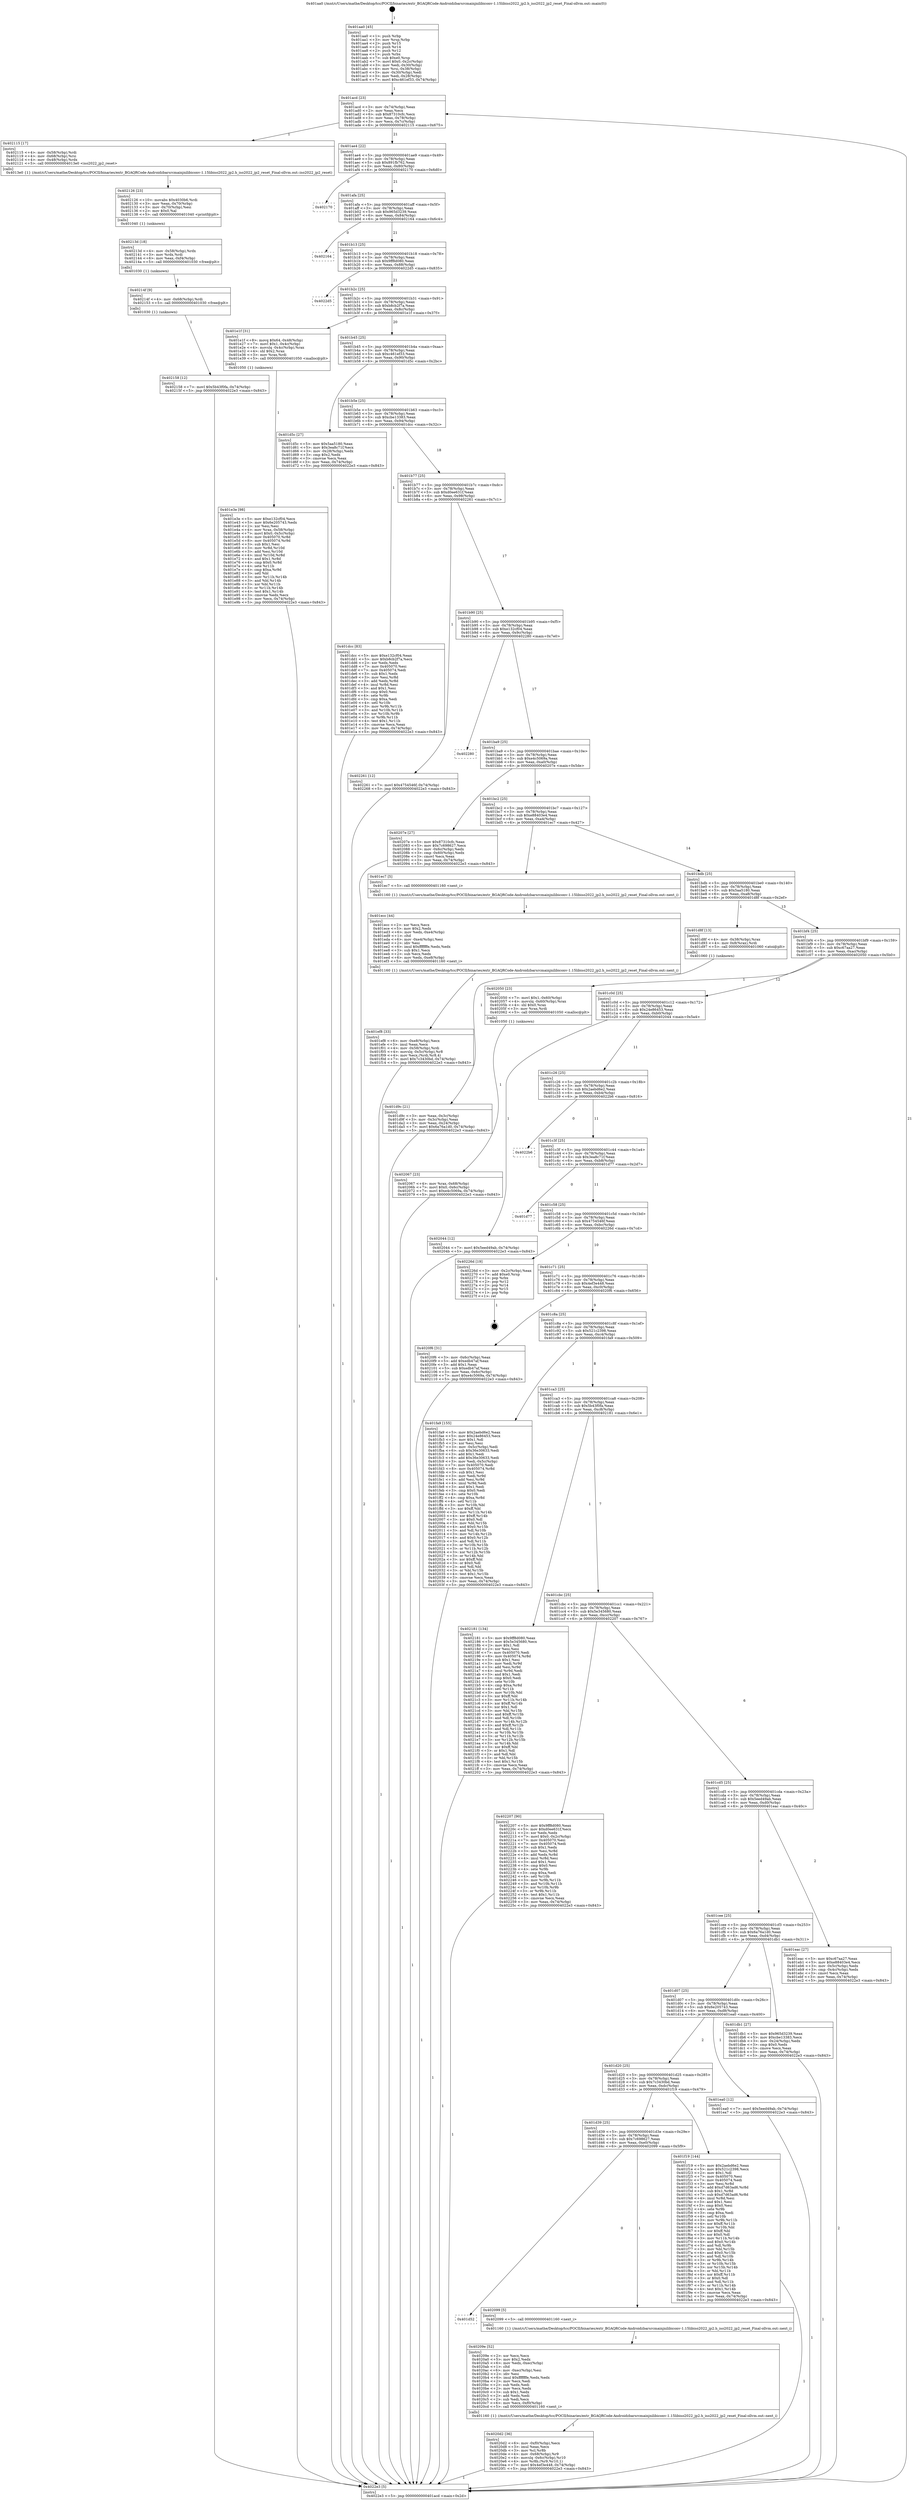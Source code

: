 digraph "0x401aa0" {
  label = "0x401aa0 (/mnt/c/Users/mathe/Desktop/tcc/POCII/binaries/extr_BGAQRCode-Androidzbarsrcmainjnilibiconv-1.15libiso2022_jp2.h_iso2022_jp2_reset_Final-ollvm.out::main(0))"
  labelloc = "t"
  node[shape=record]

  Entry [label="",width=0.3,height=0.3,shape=circle,fillcolor=black,style=filled]
  "0x401acd" [label="{
     0x401acd [23]\l
     | [instrs]\l
     &nbsp;&nbsp;0x401acd \<+3\>: mov -0x74(%rbp),%eax\l
     &nbsp;&nbsp;0x401ad0 \<+2\>: mov %eax,%ecx\l
     &nbsp;&nbsp;0x401ad2 \<+6\>: sub $0x87310cfc,%ecx\l
     &nbsp;&nbsp;0x401ad8 \<+3\>: mov %eax,-0x78(%rbp)\l
     &nbsp;&nbsp;0x401adb \<+3\>: mov %ecx,-0x7c(%rbp)\l
     &nbsp;&nbsp;0x401ade \<+6\>: je 0000000000402115 \<main+0x675\>\l
  }"]
  "0x402115" [label="{
     0x402115 [17]\l
     | [instrs]\l
     &nbsp;&nbsp;0x402115 \<+4\>: mov -0x58(%rbp),%rdi\l
     &nbsp;&nbsp;0x402119 \<+4\>: mov -0x68(%rbp),%rsi\l
     &nbsp;&nbsp;0x40211d \<+4\>: mov -0x48(%rbp),%rdx\l
     &nbsp;&nbsp;0x402121 \<+5\>: call 00000000004013e0 \<iso2022_jp2_reset\>\l
     | [calls]\l
     &nbsp;&nbsp;0x4013e0 \{1\} (/mnt/c/Users/mathe/Desktop/tcc/POCII/binaries/extr_BGAQRCode-Androidzbarsrcmainjnilibiconv-1.15libiso2022_jp2.h_iso2022_jp2_reset_Final-ollvm.out::iso2022_jp2_reset)\l
  }"]
  "0x401ae4" [label="{
     0x401ae4 [22]\l
     | [instrs]\l
     &nbsp;&nbsp;0x401ae4 \<+5\>: jmp 0000000000401ae9 \<main+0x49\>\l
     &nbsp;&nbsp;0x401ae9 \<+3\>: mov -0x78(%rbp),%eax\l
     &nbsp;&nbsp;0x401aec \<+5\>: sub $0x891fb762,%eax\l
     &nbsp;&nbsp;0x401af1 \<+3\>: mov %eax,-0x80(%rbp)\l
     &nbsp;&nbsp;0x401af4 \<+6\>: je 0000000000402170 \<main+0x6d0\>\l
  }"]
  Exit [label="",width=0.3,height=0.3,shape=circle,fillcolor=black,style=filled,peripheries=2]
  "0x402170" [label="{
     0x402170\l
  }", style=dashed]
  "0x401afa" [label="{
     0x401afa [25]\l
     | [instrs]\l
     &nbsp;&nbsp;0x401afa \<+5\>: jmp 0000000000401aff \<main+0x5f\>\l
     &nbsp;&nbsp;0x401aff \<+3\>: mov -0x78(%rbp),%eax\l
     &nbsp;&nbsp;0x401b02 \<+5\>: sub $0x965d3239,%eax\l
     &nbsp;&nbsp;0x401b07 \<+6\>: mov %eax,-0x84(%rbp)\l
     &nbsp;&nbsp;0x401b0d \<+6\>: je 0000000000402164 \<main+0x6c4\>\l
  }"]
  "0x402158" [label="{
     0x402158 [12]\l
     | [instrs]\l
     &nbsp;&nbsp;0x402158 \<+7\>: movl $0x5b43f0fa,-0x74(%rbp)\l
     &nbsp;&nbsp;0x40215f \<+5\>: jmp 00000000004022e3 \<main+0x843\>\l
  }"]
  "0x402164" [label="{
     0x402164\l
  }", style=dashed]
  "0x401b13" [label="{
     0x401b13 [25]\l
     | [instrs]\l
     &nbsp;&nbsp;0x401b13 \<+5\>: jmp 0000000000401b18 \<main+0x78\>\l
     &nbsp;&nbsp;0x401b18 \<+3\>: mov -0x78(%rbp),%eax\l
     &nbsp;&nbsp;0x401b1b \<+5\>: sub $0x9ff8d080,%eax\l
     &nbsp;&nbsp;0x401b20 \<+6\>: mov %eax,-0x88(%rbp)\l
     &nbsp;&nbsp;0x401b26 \<+6\>: je 00000000004022d5 \<main+0x835\>\l
  }"]
  "0x40214f" [label="{
     0x40214f [9]\l
     | [instrs]\l
     &nbsp;&nbsp;0x40214f \<+4\>: mov -0x68(%rbp),%rdi\l
     &nbsp;&nbsp;0x402153 \<+5\>: call 0000000000401030 \<free@plt\>\l
     | [calls]\l
     &nbsp;&nbsp;0x401030 \{1\} (unknown)\l
  }"]
  "0x4022d5" [label="{
     0x4022d5\l
  }", style=dashed]
  "0x401b2c" [label="{
     0x401b2c [25]\l
     | [instrs]\l
     &nbsp;&nbsp;0x401b2c \<+5\>: jmp 0000000000401b31 \<main+0x91\>\l
     &nbsp;&nbsp;0x401b31 \<+3\>: mov -0x78(%rbp),%eax\l
     &nbsp;&nbsp;0x401b34 \<+5\>: sub $0xb8cb2f7a,%eax\l
     &nbsp;&nbsp;0x401b39 \<+6\>: mov %eax,-0x8c(%rbp)\l
     &nbsp;&nbsp;0x401b3f \<+6\>: je 0000000000401e1f \<main+0x37f\>\l
  }"]
  "0x40213d" [label="{
     0x40213d [18]\l
     | [instrs]\l
     &nbsp;&nbsp;0x40213d \<+4\>: mov -0x58(%rbp),%rdx\l
     &nbsp;&nbsp;0x402141 \<+3\>: mov %rdx,%rdi\l
     &nbsp;&nbsp;0x402144 \<+6\>: mov %eax,-0xf4(%rbp)\l
     &nbsp;&nbsp;0x40214a \<+5\>: call 0000000000401030 \<free@plt\>\l
     | [calls]\l
     &nbsp;&nbsp;0x401030 \{1\} (unknown)\l
  }"]
  "0x401e1f" [label="{
     0x401e1f [31]\l
     | [instrs]\l
     &nbsp;&nbsp;0x401e1f \<+8\>: movq $0x64,-0x48(%rbp)\l
     &nbsp;&nbsp;0x401e27 \<+7\>: movl $0x1,-0x4c(%rbp)\l
     &nbsp;&nbsp;0x401e2e \<+4\>: movslq -0x4c(%rbp),%rax\l
     &nbsp;&nbsp;0x401e32 \<+4\>: shl $0x2,%rax\l
     &nbsp;&nbsp;0x401e36 \<+3\>: mov %rax,%rdi\l
     &nbsp;&nbsp;0x401e39 \<+5\>: call 0000000000401050 \<malloc@plt\>\l
     | [calls]\l
     &nbsp;&nbsp;0x401050 \{1\} (unknown)\l
  }"]
  "0x401b45" [label="{
     0x401b45 [25]\l
     | [instrs]\l
     &nbsp;&nbsp;0x401b45 \<+5\>: jmp 0000000000401b4a \<main+0xaa\>\l
     &nbsp;&nbsp;0x401b4a \<+3\>: mov -0x78(%rbp),%eax\l
     &nbsp;&nbsp;0x401b4d \<+5\>: sub $0xc461ef33,%eax\l
     &nbsp;&nbsp;0x401b52 \<+6\>: mov %eax,-0x90(%rbp)\l
     &nbsp;&nbsp;0x401b58 \<+6\>: je 0000000000401d5c \<main+0x2bc\>\l
  }"]
  "0x402126" [label="{
     0x402126 [23]\l
     | [instrs]\l
     &nbsp;&nbsp;0x402126 \<+10\>: movabs $0x4030b6,%rdi\l
     &nbsp;&nbsp;0x402130 \<+3\>: mov %eax,-0x70(%rbp)\l
     &nbsp;&nbsp;0x402133 \<+3\>: mov -0x70(%rbp),%esi\l
     &nbsp;&nbsp;0x402136 \<+2\>: mov $0x0,%al\l
     &nbsp;&nbsp;0x402138 \<+5\>: call 0000000000401040 \<printf@plt\>\l
     | [calls]\l
     &nbsp;&nbsp;0x401040 \{1\} (unknown)\l
  }"]
  "0x401d5c" [label="{
     0x401d5c [27]\l
     | [instrs]\l
     &nbsp;&nbsp;0x401d5c \<+5\>: mov $0x5aa5180,%eax\l
     &nbsp;&nbsp;0x401d61 \<+5\>: mov $0x3ea8c71f,%ecx\l
     &nbsp;&nbsp;0x401d66 \<+3\>: mov -0x28(%rbp),%edx\l
     &nbsp;&nbsp;0x401d69 \<+3\>: cmp $0x2,%edx\l
     &nbsp;&nbsp;0x401d6c \<+3\>: cmovne %ecx,%eax\l
     &nbsp;&nbsp;0x401d6f \<+3\>: mov %eax,-0x74(%rbp)\l
     &nbsp;&nbsp;0x401d72 \<+5\>: jmp 00000000004022e3 \<main+0x843\>\l
  }"]
  "0x401b5e" [label="{
     0x401b5e [25]\l
     | [instrs]\l
     &nbsp;&nbsp;0x401b5e \<+5\>: jmp 0000000000401b63 \<main+0xc3\>\l
     &nbsp;&nbsp;0x401b63 \<+3\>: mov -0x78(%rbp),%eax\l
     &nbsp;&nbsp;0x401b66 \<+5\>: sub $0xcbe13383,%eax\l
     &nbsp;&nbsp;0x401b6b \<+6\>: mov %eax,-0x94(%rbp)\l
     &nbsp;&nbsp;0x401b71 \<+6\>: je 0000000000401dcc \<main+0x32c\>\l
  }"]
  "0x4022e3" [label="{
     0x4022e3 [5]\l
     | [instrs]\l
     &nbsp;&nbsp;0x4022e3 \<+5\>: jmp 0000000000401acd \<main+0x2d\>\l
  }"]
  "0x401aa0" [label="{
     0x401aa0 [45]\l
     | [instrs]\l
     &nbsp;&nbsp;0x401aa0 \<+1\>: push %rbp\l
     &nbsp;&nbsp;0x401aa1 \<+3\>: mov %rsp,%rbp\l
     &nbsp;&nbsp;0x401aa4 \<+2\>: push %r15\l
     &nbsp;&nbsp;0x401aa6 \<+2\>: push %r14\l
     &nbsp;&nbsp;0x401aa8 \<+2\>: push %r12\l
     &nbsp;&nbsp;0x401aaa \<+1\>: push %rbx\l
     &nbsp;&nbsp;0x401aab \<+7\>: sub $0xe0,%rsp\l
     &nbsp;&nbsp;0x401ab2 \<+7\>: movl $0x0,-0x2c(%rbp)\l
     &nbsp;&nbsp;0x401ab9 \<+3\>: mov %edi,-0x30(%rbp)\l
     &nbsp;&nbsp;0x401abc \<+4\>: mov %rsi,-0x38(%rbp)\l
     &nbsp;&nbsp;0x401ac0 \<+3\>: mov -0x30(%rbp),%edi\l
     &nbsp;&nbsp;0x401ac3 \<+3\>: mov %edi,-0x28(%rbp)\l
     &nbsp;&nbsp;0x401ac6 \<+7\>: movl $0xc461ef33,-0x74(%rbp)\l
  }"]
  "0x4020d2" [label="{
     0x4020d2 [36]\l
     | [instrs]\l
     &nbsp;&nbsp;0x4020d2 \<+6\>: mov -0xf0(%rbp),%ecx\l
     &nbsp;&nbsp;0x4020d8 \<+3\>: imul %eax,%ecx\l
     &nbsp;&nbsp;0x4020db \<+3\>: mov %cl,%r8b\l
     &nbsp;&nbsp;0x4020de \<+4\>: mov -0x68(%rbp),%r9\l
     &nbsp;&nbsp;0x4020e2 \<+4\>: movslq -0x6c(%rbp),%r10\l
     &nbsp;&nbsp;0x4020e6 \<+4\>: mov %r8b,(%r9,%r10,1)\l
     &nbsp;&nbsp;0x4020ea \<+7\>: movl $0x4ef3e448,-0x74(%rbp)\l
     &nbsp;&nbsp;0x4020f1 \<+5\>: jmp 00000000004022e3 \<main+0x843\>\l
  }"]
  "0x401dcc" [label="{
     0x401dcc [83]\l
     | [instrs]\l
     &nbsp;&nbsp;0x401dcc \<+5\>: mov $0xe132cf04,%eax\l
     &nbsp;&nbsp;0x401dd1 \<+5\>: mov $0xb8cb2f7a,%ecx\l
     &nbsp;&nbsp;0x401dd6 \<+2\>: xor %edx,%edx\l
     &nbsp;&nbsp;0x401dd8 \<+7\>: mov 0x405070,%esi\l
     &nbsp;&nbsp;0x401ddf \<+7\>: mov 0x405074,%edi\l
     &nbsp;&nbsp;0x401de6 \<+3\>: sub $0x1,%edx\l
     &nbsp;&nbsp;0x401de9 \<+3\>: mov %esi,%r8d\l
     &nbsp;&nbsp;0x401dec \<+3\>: add %edx,%r8d\l
     &nbsp;&nbsp;0x401def \<+4\>: imul %r8d,%esi\l
     &nbsp;&nbsp;0x401df3 \<+3\>: and $0x1,%esi\l
     &nbsp;&nbsp;0x401df6 \<+3\>: cmp $0x0,%esi\l
     &nbsp;&nbsp;0x401df9 \<+4\>: sete %r9b\l
     &nbsp;&nbsp;0x401dfd \<+3\>: cmp $0xa,%edi\l
     &nbsp;&nbsp;0x401e00 \<+4\>: setl %r10b\l
     &nbsp;&nbsp;0x401e04 \<+3\>: mov %r9b,%r11b\l
     &nbsp;&nbsp;0x401e07 \<+3\>: and %r10b,%r11b\l
     &nbsp;&nbsp;0x401e0a \<+3\>: xor %r10b,%r9b\l
     &nbsp;&nbsp;0x401e0d \<+3\>: or %r9b,%r11b\l
     &nbsp;&nbsp;0x401e10 \<+4\>: test $0x1,%r11b\l
     &nbsp;&nbsp;0x401e14 \<+3\>: cmovne %ecx,%eax\l
     &nbsp;&nbsp;0x401e17 \<+3\>: mov %eax,-0x74(%rbp)\l
     &nbsp;&nbsp;0x401e1a \<+5\>: jmp 00000000004022e3 \<main+0x843\>\l
  }"]
  "0x401b77" [label="{
     0x401b77 [25]\l
     | [instrs]\l
     &nbsp;&nbsp;0x401b77 \<+5\>: jmp 0000000000401b7c \<main+0xdc\>\l
     &nbsp;&nbsp;0x401b7c \<+3\>: mov -0x78(%rbp),%eax\l
     &nbsp;&nbsp;0x401b7f \<+5\>: sub $0xd0ee631f,%eax\l
     &nbsp;&nbsp;0x401b84 \<+6\>: mov %eax,-0x98(%rbp)\l
     &nbsp;&nbsp;0x401b8a \<+6\>: je 0000000000402261 \<main+0x7c1\>\l
  }"]
  "0x40209e" [label="{
     0x40209e [52]\l
     | [instrs]\l
     &nbsp;&nbsp;0x40209e \<+2\>: xor %ecx,%ecx\l
     &nbsp;&nbsp;0x4020a0 \<+5\>: mov $0x2,%edx\l
     &nbsp;&nbsp;0x4020a5 \<+6\>: mov %edx,-0xec(%rbp)\l
     &nbsp;&nbsp;0x4020ab \<+1\>: cltd\l
     &nbsp;&nbsp;0x4020ac \<+6\>: mov -0xec(%rbp),%esi\l
     &nbsp;&nbsp;0x4020b2 \<+2\>: idiv %esi\l
     &nbsp;&nbsp;0x4020b4 \<+6\>: imul $0xfffffffe,%edx,%edx\l
     &nbsp;&nbsp;0x4020ba \<+2\>: mov %ecx,%edi\l
     &nbsp;&nbsp;0x4020bc \<+2\>: sub %edx,%edi\l
     &nbsp;&nbsp;0x4020be \<+2\>: mov %ecx,%edx\l
     &nbsp;&nbsp;0x4020c0 \<+3\>: sub $0x1,%edx\l
     &nbsp;&nbsp;0x4020c3 \<+2\>: add %edx,%edi\l
     &nbsp;&nbsp;0x4020c5 \<+2\>: sub %edi,%ecx\l
     &nbsp;&nbsp;0x4020c7 \<+6\>: mov %ecx,-0xf0(%rbp)\l
     &nbsp;&nbsp;0x4020cd \<+5\>: call 0000000000401160 \<next_i\>\l
     | [calls]\l
     &nbsp;&nbsp;0x401160 \{1\} (/mnt/c/Users/mathe/Desktop/tcc/POCII/binaries/extr_BGAQRCode-Androidzbarsrcmainjnilibiconv-1.15libiso2022_jp2.h_iso2022_jp2_reset_Final-ollvm.out::next_i)\l
  }"]
  "0x402261" [label="{
     0x402261 [12]\l
     | [instrs]\l
     &nbsp;&nbsp;0x402261 \<+7\>: movl $0x4754546f,-0x74(%rbp)\l
     &nbsp;&nbsp;0x402268 \<+5\>: jmp 00000000004022e3 \<main+0x843\>\l
  }"]
  "0x401b90" [label="{
     0x401b90 [25]\l
     | [instrs]\l
     &nbsp;&nbsp;0x401b90 \<+5\>: jmp 0000000000401b95 \<main+0xf5\>\l
     &nbsp;&nbsp;0x401b95 \<+3\>: mov -0x78(%rbp),%eax\l
     &nbsp;&nbsp;0x401b98 \<+5\>: sub $0xe132cf04,%eax\l
     &nbsp;&nbsp;0x401b9d \<+6\>: mov %eax,-0x9c(%rbp)\l
     &nbsp;&nbsp;0x401ba3 \<+6\>: je 0000000000402280 \<main+0x7e0\>\l
  }"]
  "0x401d52" [label="{
     0x401d52\l
  }", style=dashed]
  "0x402280" [label="{
     0x402280\l
  }", style=dashed]
  "0x401ba9" [label="{
     0x401ba9 [25]\l
     | [instrs]\l
     &nbsp;&nbsp;0x401ba9 \<+5\>: jmp 0000000000401bae \<main+0x10e\>\l
     &nbsp;&nbsp;0x401bae \<+3\>: mov -0x78(%rbp),%eax\l
     &nbsp;&nbsp;0x401bb1 \<+5\>: sub $0xe4c5069a,%eax\l
     &nbsp;&nbsp;0x401bb6 \<+6\>: mov %eax,-0xa0(%rbp)\l
     &nbsp;&nbsp;0x401bbc \<+6\>: je 000000000040207e \<main+0x5de\>\l
  }"]
  "0x402099" [label="{
     0x402099 [5]\l
     | [instrs]\l
     &nbsp;&nbsp;0x402099 \<+5\>: call 0000000000401160 \<next_i\>\l
     | [calls]\l
     &nbsp;&nbsp;0x401160 \{1\} (/mnt/c/Users/mathe/Desktop/tcc/POCII/binaries/extr_BGAQRCode-Androidzbarsrcmainjnilibiconv-1.15libiso2022_jp2.h_iso2022_jp2_reset_Final-ollvm.out::next_i)\l
  }"]
  "0x40207e" [label="{
     0x40207e [27]\l
     | [instrs]\l
     &nbsp;&nbsp;0x40207e \<+5\>: mov $0x87310cfc,%eax\l
     &nbsp;&nbsp;0x402083 \<+5\>: mov $0x7c698627,%ecx\l
     &nbsp;&nbsp;0x402088 \<+3\>: mov -0x6c(%rbp),%edx\l
     &nbsp;&nbsp;0x40208b \<+3\>: cmp -0x60(%rbp),%edx\l
     &nbsp;&nbsp;0x40208e \<+3\>: cmovl %ecx,%eax\l
     &nbsp;&nbsp;0x402091 \<+3\>: mov %eax,-0x74(%rbp)\l
     &nbsp;&nbsp;0x402094 \<+5\>: jmp 00000000004022e3 \<main+0x843\>\l
  }"]
  "0x401bc2" [label="{
     0x401bc2 [25]\l
     | [instrs]\l
     &nbsp;&nbsp;0x401bc2 \<+5\>: jmp 0000000000401bc7 \<main+0x127\>\l
     &nbsp;&nbsp;0x401bc7 \<+3\>: mov -0x78(%rbp),%eax\l
     &nbsp;&nbsp;0x401bca \<+5\>: sub $0xe88403e4,%eax\l
     &nbsp;&nbsp;0x401bcf \<+6\>: mov %eax,-0xa4(%rbp)\l
     &nbsp;&nbsp;0x401bd5 \<+6\>: je 0000000000401ec7 \<main+0x427\>\l
  }"]
  "0x402067" [label="{
     0x402067 [23]\l
     | [instrs]\l
     &nbsp;&nbsp;0x402067 \<+4\>: mov %rax,-0x68(%rbp)\l
     &nbsp;&nbsp;0x40206b \<+7\>: movl $0x0,-0x6c(%rbp)\l
     &nbsp;&nbsp;0x402072 \<+7\>: movl $0xe4c5069a,-0x74(%rbp)\l
     &nbsp;&nbsp;0x402079 \<+5\>: jmp 00000000004022e3 \<main+0x843\>\l
  }"]
  "0x401ec7" [label="{
     0x401ec7 [5]\l
     | [instrs]\l
     &nbsp;&nbsp;0x401ec7 \<+5\>: call 0000000000401160 \<next_i\>\l
     | [calls]\l
     &nbsp;&nbsp;0x401160 \{1\} (/mnt/c/Users/mathe/Desktop/tcc/POCII/binaries/extr_BGAQRCode-Androidzbarsrcmainjnilibiconv-1.15libiso2022_jp2.h_iso2022_jp2_reset_Final-ollvm.out::next_i)\l
  }"]
  "0x401bdb" [label="{
     0x401bdb [25]\l
     | [instrs]\l
     &nbsp;&nbsp;0x401bdb \<+5\>: jmp 0000000000401be0 \<main+0x140\>\l
     &nbsp;&nbsp;0x401be0 \<+3\>: mov -0x78(%rbp),%eax\l
     &nbsp;&nbsp;0x401be3 \<+5\>: sub $0x5aa5180,%eax\l
     &nbsp;&nbsp;0x401be8 \<+6\>: mov %eax,-0xa8(%rbp)\l
     &nbsp;&nbsp;0x401bee \<+6\>: je 0000000000401d8f \<main+0x2ef\>\l
  }"]
  "0x401d39" [label="{
     0x401d39 [25]\l
     | [instrs]\l
     &nbsp;&nbsp;0x401d39 \<+5\>: jmp 0000000000401d3e \<main+0x29e\>\l
     &nbsp;&nbsp;0x401d3e \<+3\>: mov -0x78(%rbp),%eax\l
     &nbsp;&nbsp;0x401d41 \<+5\>: sub $0x7c698627,%eax\l
     &nbsp;&nbsp;0x401d46 \<+6\>: mov %eax,-0xe0(%rbp)\l
     &nbsp;&nbsp;0x401d4c \<+6\>: je 0000000000402099 \<main+0x5f9\>\l
  }"]
  "0x401d8f" [label="{
     0x401d8f [13]\l
     | [instrs]\l
     &nbsp;&nbsp;0x401d8f \<+4\>: mov -0x38(%rbp),%rax\l
     &nbsp;&nbsp;0x401d93 \<+4\>: mov 0x8(%rax),%rdi\l
     &nbsp;&nbsp;0x401d97 \<+5\>: call 0000000000401060 \<atoi@plt\>\l
     | [calls]\l
     &nbsp;&nbsp;0x401060 \{1\} (unknown)\l
  }"]
  "0x401bf4" [label="{
     0x401bf4 [25]\l
     | [instrs]\l
     &nbsp;&nbsp;0x401bf4 \<+5\>: jmp 0000000000401bf9 \<main+0x159\>\l
     &nbsp;&nbsp;0x401bf9 \<+3\>: mov -0x78(%rbp),%eax\l
     &nbsp;&nbsp;0x401bfc \<+5\>: sub $0xc67aa27,%eax\l
     &nbsp;&nbsp;0x401c01 \<+6\>: mov %eax,-0xac(%rbp)\l
     &nbsp;&nbsp;0x401c07 \<+6\>: je 0000000000402050 \<main+0x5b0\>\l
  }"]
  "0x401d9c" [label="{
     0x401d9c [21]\l
     | [instrs]\l
     &nbsp;&nbsp;0x401d9c \<+3\>: mov %eax,-0x3c(%rbp)\l
     &nbsp;&nbsp;0x401d9f \<+3\>: mov -0x3c(%rbp),%eax\l
     &nbsp;&nbsp;0x401da2 \<+3\>: mov %eax,-0x24(%rbp)\l
     &nbsp;&nbsp;0x401da5 \<+7\>: movl $0x6a76a1d0,-0x74(%rbp)\l
     &nbsp;&nbsp;0x401dac \<+5\>: jmp 00000000004022e3 \<main+0x843\>\l
  }"]
  "0x401f19" [label="{
     0x401f19 [144]\l
     | [instrs]\l
     &nbsp;&nbsp;0x401f19 \<+5\>: mov $0x2aebd6e2,%eax\l
     &nbsp;&nbsp;0x401f1e \<+5\>: mov $0x521c2398,%ecx\l
     &nbsp;&nbsp;0x401f23 \<+2\>: mov $0x1,%dl\l
     &nbsp;&nbsp;0x401f25 \<+7\>: mov 0x405070,%esi\l
     &nbsp;&nbsp;0x401f2c \<+7\>: mov 0x405074,%edi\l
     &nbsp;&nbsp;0x401f33 \<+3\>: mov %esi,%r8d\l
     &nbsp;&nbsp;0x401f36 \<+7\>: add $0xd7d63ad6,%r8d\l
     &nbsp;&nbsp;0x401f3d \<+4\>: sub $0x1,%r8d\l
     &nbsp;&nbsp;0x401f41 \<+7\>: sub $0xd7d63ad6,%r8d\l
     &nbsp;&nbsp;0x401f48 \<+4\>: imul %r8d,%esi\l
     &nbsp;&nbsp;0x401f4c \<+3\>: and $0x1,%esi\l
     &nbsp;&nbsp;0x401f4f \<+3\>: cmp $0x0,%esi\l
     &nbsp;&nbsp;0x401f52 \<+4\>: sete %r9b\l
     &nbsp;&nbsp;0x401f56 \<+3\>: cmp $0xa,%edi\l
     &nbsp;&nbsp;0x401f59 \<+4\>: setl %r10b\l
     &nbsp;&nbsp;0x401f5d \<+3\>: mov %r9b,%r11b\l
     &nbsp;&nbsp;0x401f60 \<+4\>: xor $0xff,%r11b\l
     &nbsp;&nbsp;0x401f64 \<+3\>: mov %r10b,%bl\l
     &nbsp;&nbsp;0x401f67 \<+3\>: xor $0xff,%bl\l
     &nbsp;&nbsp;0x401f6a \<+3\>: xor $0x0,%dl\l
     &nbsp;&nbsp;0x401f6d \<+3\>: mov %r11b,%r14b\l
     &nbsp;&nbsp;0x401f70 \<+4\>: and $0x0,%r14b\l
     &nbsp;&nbsp;0x401f74 \<+3\>: and %dl,%r9b\l
     &nbsp;&nbsp;0x401f77 \<+3\>: mov %bl,%r15b\l
     &nbsp;&nbsp;0x401f7a \<+4\>: and $0x0,%r15b\l
     &nbsp;&nbsp;0x401f7e \<+3\>: and %dl,%r10b\l
     &nbsp;&nbsp;0x401f81 \<+3\>: or %r9b,%r14b\l
     &nbsp;&nbsp;0x401f84 \<+3\>: or %r10b,%r15b\l
     &nbsp;&nbsp;0x401f87 \<+3\>: xor %r15b,%r14b\l
     &nbsp;&nbsp;0x401f8a \<+3\>: or %bl,%r11b\l
     &nbsp;&nbsp;0x401f8d \<+4\>: xor $0xff,%r11b\l
     &nbsp;&nbsp;0x401f91 \<+3\>: or $0x0,%dl\l
     &nbsp;&nbsp;0x401f94 \<+3\>: and %dl,%r11b\l
     &nbsp;&nbsp;0x401f97 \<+3\>: or %r11b,%r14b\l
     &nbsp;&nbsp;0x401f9a \<+4\>: test $0x1,%r14b\l
     &nbsp;&nbsp;0x401f9e \<+3\>: cmovne %ecx,%eax\l
     &nbsp;&nbsp;0x401fa1 \<+3\>: mov %eax,-0x74(%rbp)\l
     &nbsp;&nbsp;0x401fa4 \<+5\>: jmp 00000000004022e3 \<main+0x843\>\l
  }"]
  "0x402050" [label="{
     0x402050 [23]\l
     | [instrs]\l
     &nbsp;&nbsp;0x402050 \<+7\>: movl $0x1,-0x60(%rbp)\l
     &nbsp;&nbsp;0x402057 \<+4\>: movslq -0x60(%rbp),%rax\l
     &nbsp;&nbsp;0x40205b \<+4\>: shl $0x0,%rax\l
     &nbsp;&nbsp;0x40205f \<+3\>: mov %rax,%rdi\l
     &nbsp;&nbsp;0x402062 \<+5\>: call 0000000000401050 \<malloc@plt\>\l
     | [calls]\l
     &nbsp;&nbsp;0x401050 \{1\} (unknown)\l
  }"]
  "0x401c0d" [label="{
     0x401c0d [25]\l
     | [instrs]\l
     &nbsp;&nbsp;0x401c0d \<+5\>: jmp 0000000000401c12 \<main+0x172\>\l
     &nbsp;&nbsp;0x401c12 \<+3\>: mov -0x78(%rbp),%eax\l
     &nbsp;&nbsp;0x401c15 \<+5\>: sub $0x24e86453,%eax\l
     &nbsp;&nbsp;0x401c1a \<+6\>: mov %eax,-0xb0(%rbp)\l
     &nbsp;&nbsp;0x401c20 \<+6\>: je 0000000000402044 \<main+0x5a4\>\l
  }"]
  "0x401ef8" [label="{
     0x401ef8 [33]\l
     | [instrs]\l
     &nbsp;&nbsp;0x401ef8 \<+6\>: mov -0xe8(%rbp),%ecx\l
     &nbsp;&nbsp;0x401efe \<+3\>: imul %eax,%ecx\l
     &nbsp;&nbsp;0x401f01 \<+4\>: mov -0x58(%rbp),%rdi\l
     &nbsp;&nbsp;0x401f05 \<+4\>: movslq -0x5c(%rbp),%r8\l
     &nbsp;&nbsp;0x401f09 \<+4\>: mov %ecx,(%rdi,%r8,4)\l
     &nbsp;&nbsp;0x401f0d \<+7\>: movl $0x7c3430bd,-0x74(%rbp)\l
     &nbsp;&nbsp;0x401f14 \<+5\>: jmp 00000000004022e3 \<main+0x843\>\l
  }"]
  "0x402044" [label="{
     0x402044 [12]\l
     | [instrs]\l
     &nbsp;&nbsp;0x402044 \<+7\>: movl $0x5eed49ab,-0x74(%rbp)\l
     &nbsp;&nbsp;0x40204b \<+5\>: jmp 00000000004022e3 \<main+0x843\>\l
  }"]
  "0x401c26" [label="{
     0x401c26 [25]\l
     | [instrs]\l
     &nbsp;&nbsp;0x401c26 \<+5\>: jmp 0000000000401c2b \<main+0x18b\>\l
     &nbsp;&nbsp;0x401c2b \<+3\>: mov -0x78(%rbp),%eax\l
     &nbsp;&nbsp;0x401c2e \<+5\>: sub $0x2aebd6e2,%eax\l
     &nbsp;&nbsp;0x401c33 \<+6\>: mov %eax,-0xb4(%rbp)\l
     &nbsp;&nbsp;0x401c39 \<+6\>: je 00000000004022b6 \<main+0x816\>\l
  }"]
  "0x401ecc" [label="{
     0x401ecc [44]\l
     | [instrs]\l
     &nbsp;&nbsp;0x401ecc \<+2\>: xor %ecx,%ecx\l
     &nbsp;&nbsp;0x401ece \<+5\>: mov $0x2,%edx\l
     &nbsp;&nbsp;0x401ed3 \<+6\>: mov %edx,-0xe4(%rbp)\l
     &nbsp;&nbsp;0x401ed9 \<+1\>: cltd\l
     &nbsp;&nbsp;0x401eda \<+6\>: mov -0xe4(%rbp),%esi\l
     &nbsp;&nbsp;0x401ee0 \<+2\>: idiv %esi\l
     &nbsp;&nbsp;0x401ee2 \<+6\>: imul $0xfffffffe,%edx,%edx\l
     &nbsp;&nbsp;0x401ee8 \<+3\>: sub $0x1,%ecx\l
     &nbsp;&nbsp;0x401eeb \<+2\>: sub %ecx,%edx\l
     &nbsp;&nbsp;0x401eed \<+6\>: mov %edx,-0xe8(%rbp)\l
     &nbsp;&nbsp;0x401ef3 \<+5\>: call 0000000000401160 \<next_i\>\l
     | [calls]\l
     &nbsp;&nbsp;0x401160 \{1\} (/mnt/c/Users/mathe/Desktop/tcc/POCII/binaries/extr_BGAQRCode-Androidzbarsrcmainjnilibiconv-1.15libiso2022_jp2.h_iso2022_jp2_reset_Final-ollvm.out::next_i)\l
  }"]
  "0x4022b6" [label="{
     0x4022b6\l
  }", style=dashed]
  "0x401c3f" [label="{
     0x401c3f [25]\l
     | [instrs]\l
     &nbsp;&nbsp;0x401c3f \<+5\>: jmp 0000000000401c44 \<main+0x1a4\>\l
     &nbsp;&nbsp;0x401c44 \<+3\>: mov -0x78(%rbp),%eax\l
     &nbsp;&nbsp;0x401c47 \<+5\>: sub $0x3ea8c71f,%eax\l
     &nbsp;&nbsp;0x401c4c \<+6\>: mov %eax,-0xb8(%rbp)\l
     &nbsp;&nbsp;0x401c52 \<+6\>: je 0000000000401d77 \<main+0x2d7\>\l
  }"]
  "0x401d20" [label="{
     0x401d20 [25]\l
     | [instrs]\l
     &nbsp;&nbsp;0x401d20 \<+5\>: jmp 0000000000401d25 \<main+0x285\>\l
     &nbsp;&nbsp;0x401d25 \<+3\>: mov -0x78(%rbp),%eax\l
     &nbsp;&nbsp;0x401d28 \<+5\>: sub $0x7c3430bd,%eax\l
     &nbsp;&nbsp;0x401d2d \<+6\>: mov %eax,-0xdc(%rbp)\l
     &nbsp;&nbsp;0x401d33 \<+6\>: je 0000000000401f19 \<main+0x479\>\l
  }"]
  "0x401d77" [label="{
     0x401d77\l
  }", style=dashed]
  "0x401c58" [label="{
     0x401c58 [25]\l
     | [instrs]\l
     &nbsp;&nbsp;0x401c58 \<+5\>: jmp 0000000000401c5d \<main+0x1bd\>\l
     &nbsp;&nbsp;0x401c5d \<+3\>: mov -0x78(%rbp),%eax\l
     &nbsp;&nbsp;0x401c60 \<+5\>: sub $0x4754546f,%eax\l
     &nbsp;&nbsp;0x401c65 \<+6\>: mov %eax,-0xbc(%rbp)\l
     &nbsp;&nbsp;0x401c6b \<+6\>: je 000000000040226d \<main+0x7cd\>\l
  }"]
  "0x401ea0" [label="{
     0x401ea0 [12]\l
     | [instrs]\l
     &nbsp;&nbsp;0x401ea0 \<+7\>: movl $0x5eed49ab,-0x74(%rbp)\l
     &nbsp;&nbsp;0x401ea7 \<+5\>: jmp 00000000004022e3 \<main+0x843\>\l
  }"]
  "0x40226d" [label="{
     0x40226d [19]\l
     | [instrs]\l
     &nbsp;&nbsp;0x40226d \<+3\>: mov -0x2c(%rbp),%eax\l
     &nbsp;&nbsp;0x402270 \<+7\>: add $0xe0,%rsp\l
     &nbsp;&nbsp;0x402277 \<+1\>: pop %rbx\l
     &nbsp;&nbsp;0x402278 \<+2\>: pop %r12\l
     &nbsp;&nbsp;0x40227a \<+2\>: pop %r14\l
     &nbsp;&nbsp;0x40227c \<+2\>: pop %r15\l
     &nbsp;&nbsp;0x40227e \<+1\>: pop %rbp\l
     &nbsp;&nbsp;0x40227f \<+1\>: ret\l
  }"]
  "0x401c71" [label="{
     0x401c71 [25]\l
     | [instrs]\l
     &nbsp;&nbsp;0x401c71 \<+5\>: jmp 0000000000401c76 \<main+0x1d6\>\l
     &nbsp;&nbsp;0x401c76 \<+3\>: mov -0x78(%rbp),%eax\l
     &nbsp;&nbsp;0x401c79 \<+5\>: sub $0x4ef3e448,%eax\l
     &nbsp;&nbsp;0x401c7e \<+6\>: mov %eax,-0xc0(%rbp)\l
     &nbsp;&nbsp;0x401c84 \<+6\>: je 00000000004020f6 \<main+0x656\>\l
  }"]
  "0x401e3e" [label="{
     0x401e3e [98]\l
     | [instrs]\l
     &nbsp;&nbsp;0x401e3e \<+5\>: mov $0xe132cf04,%ecx\l
     &nbsp;&nbsp;0x401e43 \<+5\>: mov $0x6e205743,%edx\l
     &nbsp;&nbsp;0x401e48 \<+2\>: xor %esi,%esi\l
     &nbsp;&nbsp;0x401e4a \<+4\>: mov %rax,-0x58(%rbp)\l
     &nbsp;&nbsp;0x401e4e \<+7\>: movl $0x0,-0x5c(%rbp)\l
     &nbsp;&nbsp;0x401e55 \<+8\>: mov 0x405070,%r8d\l
     &nbsp;&nbsp;0x401e5d \<+8\>: mov 0x405074,%r9d\l
     &nbsp;&nbsp;0x401e65 \<+3\>: sub $0x1,%esi\l
     &nbsp;&nbsp;0x401e68 \<+3\>: mov %r8d,%r10d\l
     &nbsp;&nbsp;0x401e6b \<+3\>: add %esi,%r10d\l
     &nbsp;&nbsp;0x401e6e \<+4\>: imul %r10d,%r8d\l
     &nbsp;&nbsp;0x401e72 \<+4\>: and $0x1,%r8d\l
     &nbsp;&nbsp;0x401e76 \<+4\>: cmp $0x0,%r8d\l
     &nbsp;&nbsp;0x401e7a \<+4\>: sete %r11b\l
     &nbsp;&nbsp;0x401e7e \<+4\>: cmp $0xa,%r9d\l
     &nbsp;&nbsp;0x401e82 \<+3\>: setl %bl\l
     &nbsp;&nbsp;0x401e85 \<+3\>: mov %r11b,%r14b\l
     &nbsp;&nbsp;0x401e88 \<+3\>: and %bl,%r14b\l
     &nbsp;&nbsp;0x401e8b \<+3\>: xor %bl,%r11b\l
     &nbsp;&nbsp;0x401e8e \<+3\>: or %r11b,%r14b\l
     &nbsp;&nbsp;0x401e91 \<+4\>: test $0x1,%r14b\l
     &nbsp;&nbsp;0x401e95 \<+3\>: cmovne %edx,%ecx\l
     &nbsp;&nbsp;0x401e98 \<+3\>: mov %ecx,-0x74(%rbp)\l
     &nbsp;&nbsp;0x401e9b \<+5\>: jmp 00000000004022e3 \<main+0x843\>\l
  }"]
  "0x4020f6" [label="{
     0x4020f6 [31]\l
     | [instrs]\l
     &nbsp;&nbsp;0x4020f6 \<+3\>: mov -0x6c(%rbp),%eax\l
     &nbsp;&nbsp;0x4020f9 \<+5\>: add $0xedb47af,%eax\l
     &nbsp;&nbsp;0x4020fe \<+3\>: add $0x1,%eax\l
     &nbsp;&nbsp;0x402101 \<+5\>: sub $0xedb47af,%eax\l
     &nbsp;&nbsp;0x402106 \<+3\>: mov %eax,-0x6c(%rbp)\l
     &nbsp;&nbsp;0x402109 \<+7\>: movl $0xe4c5069a,-0x74(%rbp)\l
     &nbsp;&nbsp;0x402110 \<+5\>: jmp 00000000004022e3 \<main+0x843\>\l
  }"]
  "0x401c8a" [label="{
     0x401c8a [25]\l
     | [instrs]\l
     &nbsp;&nbsp;0x401c8a \<+5\>: jmp 0000000000401c8f \<main+0x1ef\>\l
     &nbsp;&nbsp;0x401c8f \<+3\>: mov -0x78(%rbp),%eax\l
     &nbsp;&nbsp;0x401c92 \<+5\>: sub $0x521c2398,%eax\l
     &nbsp;&nbsp;0x401c97 \<+6\>: mov %eax,-0xc4(%rbp)\l
     &nbsp;&nbsp;0x401c9d \<+6\>: je 0000000000401fa9 \<main+0x509\>\l
  }"]
  "0x401d07" [label="{
     0x401d07 [25]\l
     | [instrs]\l
     &nbsp;&nbsp;0x401d07 \<+5\>: jmp 0000000000401d0c \<main+0x26c\>\l
     &nbsp;&nbsp;0x401d0c \<+3\>: mov -0x78(%rbp),%eax\l
     &nbsp;&nbsp;0x401d0f \<+5\>: sub $0x6e205743,%eax\l
     &nbsp;&nbsp;0x401d14 \<+6\>: mov %eax,-0xd8(%rbp)\l
     &nbsp;&nbsp;0x401d1a \<+6\>: je 0000000000401ea0 \<main+0x400\>\l
  }"]
  "0x401fa9" [label="{
     0x401fa9 [155]\l
     | [instrs]\l
     &nbsp;&nbsp;0x401fa9 \<+5\>: mov $0x2aebd6e2,%eax\l
     &nbsp;&nbsp;0x401fae \<+5\>: mov $0x24e86453,%ecx\l
     &nbsp;&nbsp;0x401fb3 \<+2\>: mov $0x1,%dl\l
     &nbsp;&nbsp;0x401fb5 \<+2\>: xor %esi,%esi\l
     &nbsp;&nbsp;0x401fb7 \<+3\>: mov -0x5c(%rbp),%edi\l
     &nbsp;&nbsp;0x401fba \<+6\>: sub $0x36e30633,%edi\l
     &nbsp;&nbsp;0x401fc0 \<+3\>: add $0x1,%edi\l
     &nbsp;&nbsp;0x401fc3 \<+6\>: add $0x36e30633,%edi\l
     &nbsp;&nbsp;0x401fc9 \<+3\>: mov %edi,-0x5c(%rbp)\l
     &nbsp;&nbsp;0x401fcc \<+7\>: mov 0x405070,%edi\l
     &nbsp;&nbsp;0x401fd3 \<+8\>: mov 0x405074,%r8d\l
     &nbsp;&nbsp;0x401fdb \<+3\>: sub $0x1,%esi\l
     &nbsp;&nbsp;0x401fde \<+3\>: mov %edi,%r9d\l
     &nbsp;&nbsp;0x401fe1 \<+3\>: add %esi,%r9d\l
     &nbsp;&nbsp;0x401fe4 \<+4\>: imul %r9d,%edi\l
     &nbsp;&nbsp;0x401fe8 \<+3\>: and $0x1,%edi\l
     &nbsp;&nbsp;0x401feb \<+3\>: cmp $0x0,%edi\l
     &nbsp;&nbsp;0x401fee \<+4\>: sete %r10b\l
     &nbsp;&nbsp;0x401ff2 \<+4\>: cmp $0xa,%r8d\l
     &nbsp;&nbsp;0x401ff6 \<+4\>: setl %r11b\l
     &nbsp;&nbsp;0x401ffa \<+3\>: mov %r10b,%bl\l
     &nbsp;&nbsp;0x401ffd \<+3\>: xor $0xff,%bl\l
     &nbsp;&nbsp;0x402000 \<+3\>: mov %r11b,%r14b\l
     &nbsp;&nbsp;0x402003 \<+4\>: xor $0xff,%r14b\l
     &nbsp;&nbsp;0x402007 \<+3\>: xor $0x0,%dl\l
     &nbsp;&nbsp;0x40200a \<+3\>: mov %bl,%r15b\l
     &nbsp;&nbsp;0x40200d \<+4\>: and $0x0,%r15b\l
     &nbsp;&nbsp;0x402011 \<+3\>: and %dl,%r10b\l
     &nbsp;&nbsp;0x402014 \<+3\>: mov %r14b,%r12b\l
     &nbsp;&nbsp;0x402017 \<+4\>: and $0x0,%r12b\l
     &nbsp;&nbsp;0x40201b \<+3\>: and %dl,%r11b\l
     &nbsp;&nbsp;0x40201e \<+3\>: or %r10b,%r15b\l
     &nbsp;&nbsp;0x402021 \<+3\>: or %r11b,%r12b\l
     &nbsp;&nbsp;0x402024 \<+3\>: xor %r12b,%r15b\l
     &nbsp;&nbsp;0x402027 \<+3\>: or %r14b,%bl\l
     &nbsp;&nbsp;0x40202a \<+3\>: xor $0xff,%bl\l
     &nbsp;&nbsp;0x40202d \<+3\>: or $0x0,%dl\l
     &nbsp;&nbsp;0x402030 \<+2\>: and %dl,%bl\l
     &nbsp;&nbsp;0x402032 \<+3\>: or %bl,%r15b\l
     &nbsp;&nbsp;0x402035 \<+4\>: test $0x1,%r15b\l
     &nbsp;&nbsp;0x402039 \<+3\>: cmovne %ecx,%eax\l
     &nbsp;&nbsp;0x40203c \<+3\>: mov %eax,-0x74(%rbp)\l
     &nbsp;&nbsp;0x40203f \<+5\>: jmp 00000000004022e3 \<main+0x843\>\l
  }"]
  "0x401ca3" [label="{
     0x401ca3 [25]\l
     | [instrs]\l
     &nbsp;&nbsp;0x401ca3 \<+5\>: jmp 0000000000401ca8 \<main+0x208\>\l
     &nbsp;&nbsp;0x401ca8 \<+3\>: mov -0x78(%rbp),%eax\l
     &nbsp;&nbsp;0x401cab \<+5\>: sub $0x5b43f0fa,%eax\l
     &nbsp;&nbsp;0x401cb0 \<+6\>: mov %eax,-0xc8(%rbp)\l
     &nbsp;&nbsp;0x401cb6 \<+6\>: je 0000000000402181 \<main+0x6e1\>\l
  }"]
  "0x401db1" [label="{
     0x401db1 [27]\l
     | [instrs]\l
     &nbsp;&nbsp;0x401db1 \<+5\>: mov $0x965d3239,%eax\l
     &nbsp;&nbsp;0x401db6 \<+5\>: mov $0xcbe13383,%ecx\l
     &nbsp;&nbsp;0x401dbb \<+3\>: mov -0x24(%rbp),%edx\l
     &nbsp;&nbsp;0x401dbe \<+3\>: cmp $0x0,%edx\l
     &nbsp;&nbsp;0x401dc1 \<+3\>: cmove %ecx,%eax\l
     &nbsp;&nbsp;0x401dc4 \<+3\>: mov %eax,-0x74(%rbp)\l
     &nbsp;&nbsp;0x401dc7 \<+5\>: jmp 00000000004022e3 \<main+0x843\>\l
  }"]
  "0x402181" [label="{
     0x402181 [134]\l
     | [instrs]\l
     &nbsp;&nbsp;0x402181 \<+5\>: mov $0x9ff8d080,%eax\l
     &nbsp;&nbsp;0x402186 \<+5\>: mov $0x5e345680,%ecx\l
     &nbsp;&nbsp;0x40218b \<+2\>: mov $0x1,%dl\l
     &nbsp;&nbsp;0x40218d \<+2\>: xor %esi,%esi\l
     &nbsp;&nbsp;0x40218f \<+7\>: mov 0x405070,%edi\l
     &nbsp;&nbsp;0x402196 \<+8\>: mov 0x405074,%r8d\l
     &nbsp;&nbsp;0x40219e \<+3\>: sub $0x1,%esi\l
     &nbsp;&nbsp;0x4021a1 \<+3\>: mov %edi,%r9d\l
     &nbsp;&nbsp;0x4021a4 \<+3\>: add %esi,%r9d\l
     &nbsp;&nbsp;0x4021a7 \<+4\>: imul %r9d,%edi\l
     &nbsp;&nbsp;0x4021ab \<+3\>: and $0x1,%edi\l
     &nbsp;&nbsp;0x4021ae \<+3\>: cmp $0x0,%edi\l
     &nbsp;&nbsp;0x4021b1 \<+4\>: sete %r10b\l
     &nbsp;&nbsp;0x4021b5 \<+4\>: cmp $0xa,%r8d\l
     &nbsp;&nbsp;0x4021b9 \<+4\>: setl %r11b\l
     &nbsp;&nbsp;0x4021bd \<+3\>: mov %r10b,%bl\l
     &nbsp;&nbsp;0x4021c0 \<+3\>: xor $0xff,%bl\l
     &nbsp;&nbsp;0x4021c3 \<+3\>: mov %r11b,%r14b\l
     &nbsp;&nbsp;0x4021c6 \<+4\>: xor $0xff,%r14b\l
     &nbsp;&nbsp;0x4021ca \<+3\>: xor $0x1,%dl\l
     &nbsp;&nbsp;0x4021cd \<+3\>: mov %bl,%r15b\l
     &nbsp;&nbsp;0x4021d0 \<+4\>: and $0xff,%r15b\l
     &nbsp;&nbsp;0x4021d4 \<+3\>: and %dl,%r10b\l
     &nbsp;&nbsp;0x4021d7 \<+3\>: mov %r14b,%r12b\l
     &nbsp;&nbsp;0x4021da \<+4\>: and $0xff,%r12b\l
     &nbsp;&nbsp;0x4021de \<+3\>: and %dl,%r11b\l
     &nbsp;&nbsp;0x4021e1 \<+3\>: or %r10b,%r15b\l
     &nbsp;&nbsp;0x4021e4 \<+3\>: or %r11b,%r12b\l
     &nbsp;&nbsp;0x4021e7 \<+3\>: xor %r12b,%r15b\l
     &nbsp;&nbsp;0x4021ea \<+3\>: or %r14b,%bl\l
     &nbsp;&nbsp;0x4021ed \<+3\>: xor $0xff,%bl\l
     &nbsp;&nbsp;0x4021f0 \<+3\>: or $0x1,%dl\l
     &nbsp;&nbsp;0x4021f3 \<+2\>: and %dl,%bl\l
     &nbsp;&nbsp;0x4021f5 \<+3\>: or %bl,%r15b\l
     &nbsp;&nbsp;0x4021f8 \<+4\>: test $0x1,%r15b\l
     &nbsp;&nbsp;0x4021fc \<+3\>: cmovne %ecx,%eax\l
     &nbsp;&nbsp;0x4021ff \<+3\>: mov %eax,-0x74(%rbp)\l
     &nbsp;&nbsp;0x402202 \<+5\>: jmp 00000000004022e3 \<main+0x843\>\l
  }"]
  "0x401cbc" [label="{
     0x401cbc [25]\l
     | [instrs]\l
     &nbsp;&nbsp;0x401cbc \<+5\>: jmp 0000000000401cc1 \<main+0x221\>\l
     &nbsp;&nbsp;0x401cc1 \<+3\>: mov -0x78(%rbp),%eax\l
     &nbsp;&nbsp;0x401cc4 \<+5\>: sub $0x5e345680,%eax\l
     &nbsp;&nbsp;0x401cc9 \<+6\>: mov %eax,-0xcc(%rbp)\l
     &nbsp;&nbsp;0x401ccf \<+6\>: je 0000000000402207 \<main+0x767\>\l
  }"]
  "0x401cee" [label="{
     0x401cee [25]\l
     | [instrs]\l
     &nbsp;&nbsp;0x401cee \<+5\>: jmp 0000000000401cf3 \<main+0x253\>\l
     &nbsp;&nbsp;0x401cf3 \<+3\>: mov -0x78(%rbp),%eax\l
     &nbsp;&nbsp;0x401cf6 \<+5\>: sub $0x6a76a1d0,%eax\l
     &nbsp;&nbsp;0x401cfb \<+6\>: mov %eax,-0xd4(%rbp)\l
     &nbsp;&nbsp;0x401d01 \<+6\>: je 0000000000401db1 \<main+0x311\>\l
  }"]
  "0x402207" [label="{
     0x402207 [90]\l
     | [instrs]\l
     &nbsp;&nbsp;0x402207 \<+5\>: mov $0x9ff8d080,%eax\l
     &nbsp;&nbsp;0x40220c \<+5\>: mov $0xd0ee631f,%ecx\l
     &nbsp;&nbsp;0x402211 \<+2\>: xor %edx,%edx\l
     &nbsp;&nbsp;0x402213 \<+7\>: movl $0x0,-0x2c(%rbp)\l
     &nbsp;&nbsp;0x40221a \<+7\>: mov 0x405070,%esi\l
     &nbsp;&nbsp;0x402221 \<+7\>: mov 0x405074,%edi\l
     &nbsp;&nbsp;0x402228 \<+3\>: sub $0x1,%edx\l
     &nbsp;&nbsp;0x40222b \<+3\>: mov %esi,%r8d\l
     &nbsp;&nbsp;0x40222e \<+3\>: add %edx,%r8d\l
     &nbsp;&nbsp;0x402231 \<+4\>: imul %r8d,%esi\l
     &nbsp;&nbsp;0x402235 \<+3\>: and $0x1,%esi\l
     &nbsp;&nbsp;0x402238 \<+3\>: cmp $0x0,%esi\l
     &nbsp;&nbsp;0x40223b \<+4\>: sete %r9b\l
     &nbsp;&nbsp;0x40223f \<+3\>: cmp $0xa,%edi\l
     &nbsp;&nbsp;0x402242 \<+4\>: setl %r10b\l
     &nbsp;&nbsp;0x402246 \<+3\>: mov %r9b,%r11b\l
     &nbsp;&nbsp;0x402249 \<+3\>: and %r10b,%r11b\l
     &nbsp;&nbsp;0x40224c \<+3\>: xor %r10b,%r9b\l
     &nbsp;&nbsp;0x40224f \<+3\>: or %r9b,%r11b\l
     &nbsp;&nbsp;0x402252 \<+4\>: test $0x1,%r11b\l
     &nbsp;&nbsp;0x402256 \<+3\>: cmovne %ecx,%eax\l
     &nbsp;&nbsp;0x402259 \<+3\>: mov %eax,-0x74(%rbp)\l
     &nbsp;&nbsp;0x40225c \<+5\>: jmp 00000000004022e3 \<main+0x843\>\l
  }"]
  "0x401cd5" [label="{
     0x401cd5 [25]\l
     | [instrs]\l
     &nbsp;&nbsp;0x401cd5 \<+5\>: jmp 0000000000401cda \<main+0x23a\>\l
     &nbsp;&nbsp;0x401cda \<+3\>: mov -0x78(%rbp),%eax\l
     &nbsp;&nbsp;0x401cdd \<+5\>: sub $0x5eed49ab,%eax\l
     &nbsp;&nbsp;0x401ce2 \<+6\>: mov %eax,-0xd0(%rbp)\l
     &nbsp;&nbsp;0x401ce8 \<+6\>: je 0000000000401eac \<main+0x40c\>\l
  }"]
  "0x401eac" [label="{
     0x401eac [27]\l
     | [instrs]\l
     &nbsp;&nbsp;0x401eac \<+5\>: mov $0xc67aa27,%eax\l
     &nbsp;&nbsp;0x401eb1 \<+5\>: mov $0xe88403e4,%ecx\l
     &nbsp;&nbsp;0x401eb6 \<+3\>: mov -0x5c(%rbp),%edx\l
     &nbsp;&nbsp;0x401eb9 \<+3\>: cmp -0x4c(%rbp),%edx\l
     &nbsp;&nbsp;0x401ebc \<+3\>: cmovl %ecx,%eax\l
     &nbsp;&nbsp;0x401ebf \<+3\>: mov %eax,-0x74(%rbp)\l
     &nbsp;&nbsp;0x401ec2 \<+5\>: jmp 00000000004022e3 \<main+0x843\>\l
  }"]
  Entry -> "0x401aa0" [label=" 1"]
  "0x401acd" -> "0x402115" [label=" 1"]
  "0x401acd" -> "0x401ae4" [label=" 21"]
  "0x40226d" -> Exit [label=" 1"]
  "0x401ae4" -> "0x402170" [label=" 0"]
  "0x401ae4" -> "0x401afa" [label=" 21"]
  "0x402261" -> "0x4022e3" [label=" 1"]
  "0x401afa" -> "0x402164" [label=" 0"]
  "0x401afa" -> "0x401b13" [label=" 21"]
  "0x402207" -> "0x4022e3" [label=" 1"]
  "0x401b13" -> "0x4022d5" [label=" 0"]
  "0x401b13" -> "0x401b2c" [label=" 21"]
  "0x402181" -> "0x4022e3" [label=" 1"]
  "0x401b2c" -> "0x401e1f" [label=" 1"]
  "0x401b2c" -> "0x401b45" [label=" 20"]
  "0x402158" -> "0x4022e3" [label=" 1"]
  "0x401b45" -> "0x401d5c" [label=" 1"]
  "0x401b45" -> "0x401b5e" [label=" 19"]
  "0x401d5c" -> "0x4022e3" [label=" 1"]
  "0x401aa0" -> "0x401acd" [label=" 1"]
  "0x4022e3" -> "0x401acd" [label=" 21"]
  "0x40214f" -> "0x402158" [label=" 1"]
  "0x401b5e" -> "0x401dcc" [label=" 1"]
  "0x401b5e" -> "0x401b77" [label=" 18"]
  "0x40213d" -> "0x40214f" [label=" 1"]
  "0x401b77" -> "0x402261" [label=" 1"]
  "0x401b77" -> "0x401b90" [label=" 17"]
  "0x402126" -> "0x40213d" [label=" 1"]
  "0x401b90" -> "0x402280" [label=" 0"]
  "0x401b90" -> "0x401ba9" [label=" 17"]
  "0x402115" -> "0x402126" [label=" 1"]
  "0x401ba9" -> "0x40207e" [label=" 2"]
  "0x401ba9" -> "0x401bc2" [label=" 15"]
  "0x4020f6" -> "0x4022e3" [label=" 1"]
  "0x401bc2" -> "0x401ec7" [label=" 1"]
  "0x401bc2" -> "0x401bdb" [label=" 14"]
  "0x40209e" -> "0x4020d2" [label=" 1"]
  "0x401bdb" -> "0x401d8f" [label=" 1"]
  "0x401bdb" -> "0x401bf4" [label=" 13"]
  "0x401d8f" -> "0x401d9c" [label=" 1"]
  "0x401d9c" -> "0x4022e3" [label=" 1"]
  "0x402099" -> "0x40209e" [label=" 1"]
  "0x401bf4" -> "0x402050" [label=" 1"]
  "0x401bf4" -> "0x401c0d" [label=" 12"]
  "0x401d39" -> "0x401d52" [label=" 0"]
  "0x401c0d" -> "0x402044" [label=" 1"]
  "0x401c0d" -> "0x401c26" [label=" 11"]
  "0x4020d2" -> "0x4022e3" [label=" 1"]
  "0x401c26" -> "0x4022b6" [label=" 0"]
  "0x401c26" -> "0x401c3f" [label=" 11"]
  "0x40207e" -> "0x4022e3" [label=" 2"]
  "0x401c3f" -> "0x401d77" [label=" 0"]
  "0x401c3f" -> "0x401c58" [label=" 11"]
  "0x402067" -> "0x4022e3" [label=" 1"]
  "0x401c58" -> "0x40226d" [label=" 1"]
  "0x401c58" -> "0x401c71" [label=" 10"]
  "0x402050" -> "0x402067" [label=" 1"]
  "0x401c71" -> "0x4020f6" [label=" 1"]
  "0x401c71" -> "0x401c8a" [label=" 9"]
  "0x401fa9" -> "0x4022e3" [label=" 1"]
  "0x401c8a" -> "0x401fa9" [label=" 1"]
  "0x401c8a" -> "0x401ca3" [label=" 8"]
  "0x401f19" -> "0x4022e3" [label=" 1"]
  "0x401ca3" -> "0x402181" [label=" 1"]
  "0x401ca3" -> "0x401cbc" [label=" 7"]
  "0x401d20" -> "0x401d39" [label=" 1"]
  "0x401cbc" -> "0x402207" [label=" 1"]
  "0x401cbc" -> "0x401cd5" [label=" 6"]
  "0x401d39" -> "0x402099" [label=" 1"]
  "0x401cd5" -> "0x401eac" [label=" 2"]
  "0x401cd5" -> "0x401cee" [label=" 4"]
  "0x401d20" -> "0x401f19" [label=" 1"]
  "0x401cee" -> "0x401db1" [label=" 1"]
  "0x401cee" -> "0x401d07" [label=" 3"]
  "0x401db1" -> "0x4022e3" [label=" 1"]
  "0x401dcc" -> "0x4022e3" [label=" 1"]
  "0x401e1f" -> "0x401e3e" [label=" 1"]
  "0x401e3e" -> "0x4022e3" [label=" 1"]
  "0x402044" -> "0x4022e3" [label=" 1"]
  "0x401d07" -> "0x401ea0" [label=" 1"]
  "0x401d07" -> "0x401d20" [label=" 2"]
  "0x401ea0" -> "0x4022e3" [label=" 1"]
  "0x401eac" -> "0x4022e3" [label=" 2"]
  "0x401ec7" -> "0x401ecc" [label=" 1"]
  "0x401ecc" -> "0x401ef8" [label=" 1"]
  "0x401ef8" -> "0x4022e3" [label=" 1"]
}
